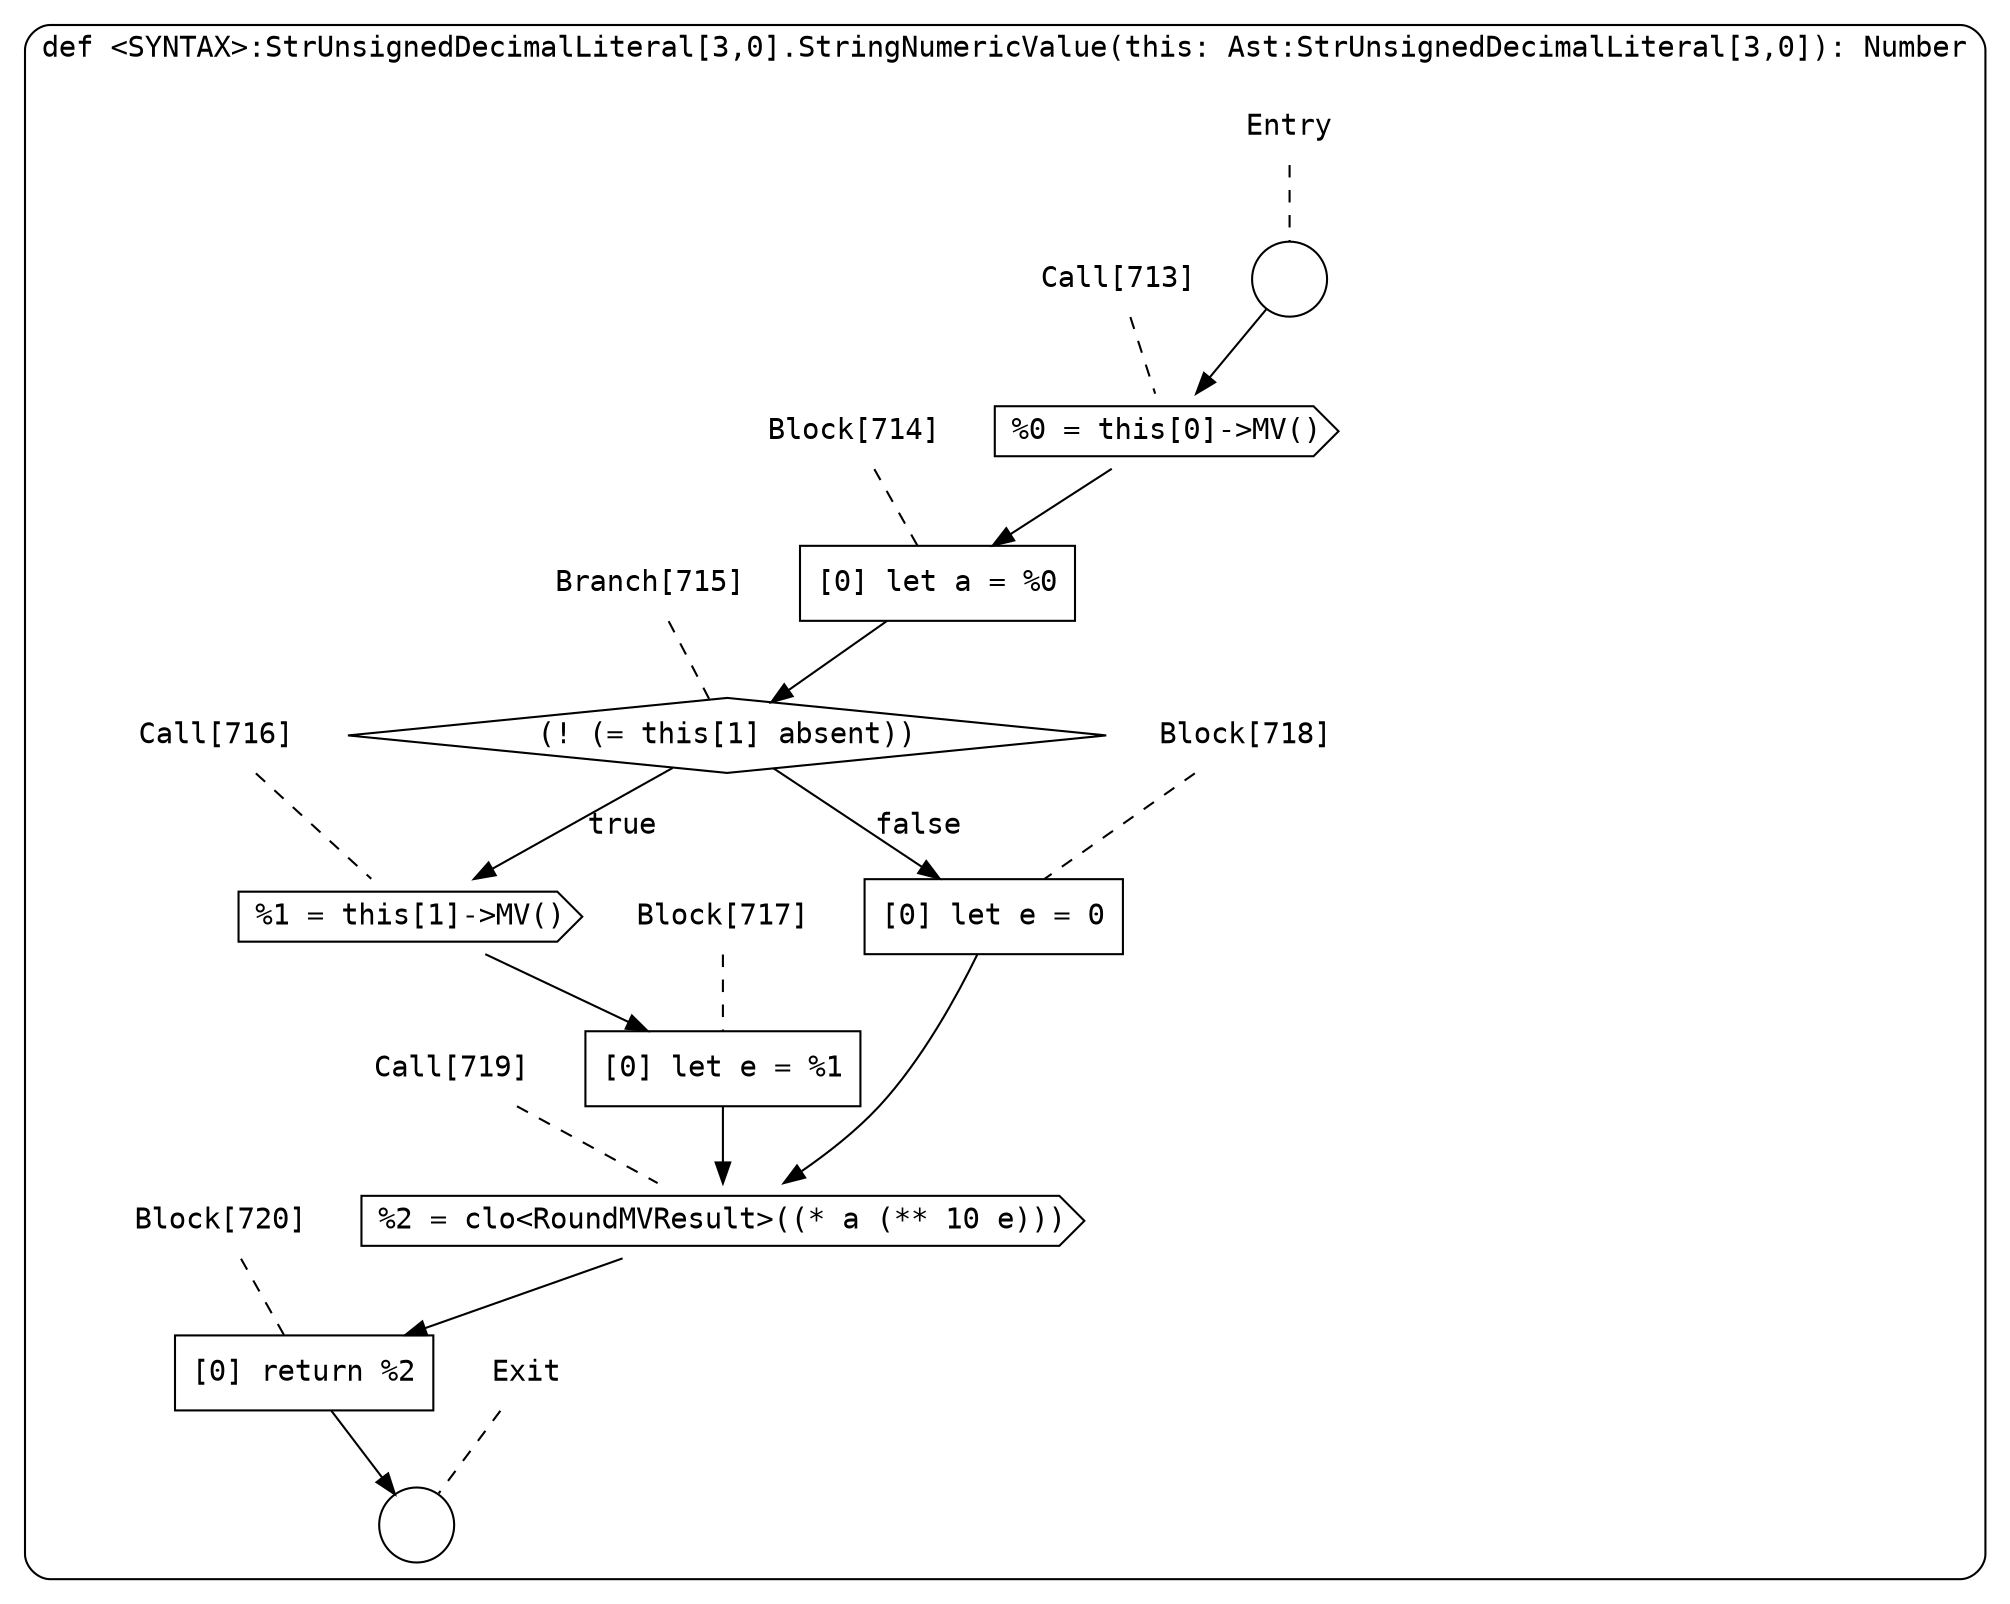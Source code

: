 digraph {
  graph [fontname = "Consolas"]
  node [fontname = "Consolas"]
  edge [fontname = "Consolas"]
  subgraph cluster95 {
    label = "def <SYNTAX>:StrUnsignedDecimalLiteral[3,0].StringNumericValue(this: Ast:StrUnsignedDecimalLiteral[3,0]): Number"
    style = rounded
    cluster95_entry_name [shape=none, label=<<font color="black">Entry</font>>]
    cluster95_entry_name -> cluster95_entry [arrowhead=none, color="black", style=dashed]
    cluster95_entry [shape=circle label=" " color="black" fillcolor="white" style=filled]
    cluster95_entry -> node713 [color="black"]
    cluster95_exit_name [shape=none, label=<<font color="black">Exit</font>>]
    cluster95_exit_name -> cluster95_exit [arrowhead=none, color="black", style=dashed]
    cluster95_exit [shape=circle label=" " color="black" fillcolor="white" style=filled]
    node713_name [shape=none, label=<<font color="black">Call[713]</font>>]
    node713_name -> node713 [arrowhead=none, color="black", style=dashed]
    node713 [shape=cds, label=<<font color="black">%0 = this[0]-&gt;MV()</font>> color="black" fillcolor="white", style=filled]
    node713 -> node714 [color="black"]
    node714_name [shape=none, label=<<font color="black">Block[714]</font>>]
    node714_name -> node714 [arrowhead=none, color="black", style=dashed]
    node714 [shape=box, label=<<font color="black">[0] let a = %0<BR ALIGN="LEFT"/></font>> color="black" fillcolor="white", style=filled]
    node714 -> node715 [color="black"]
    node715_name [shape=none, label=<<font color="black">Branch[715]</font>>]
    node715_name -> node715 [arrowhead=none, color="black", style=dashed]
    node715 [shape=diamond, label=<<font color="black">(! (= this[1] absent))</font>> color="black" fillcolor="white", style=filled]
    node715 -> node716 [label=<<font color="black">true</font>> color="black"]
    node715 -> node718 [label=<<font color="black">false</font>> color="black"]
    node716_name [shape=none, label=<<font color="black">Call[716]</font>>]
    node716_name -> node716 [arrowhead=none, color="black", style=dashed]
    node716 [shape=cds, label=<<font color="black">%1 = this[1]-&gt;MV()</font>> color="black" fillcolor="white", style=filled]
    node716 -> node717 [color="black"]
    node718_name [shape=none, label=<<font color="black">Block[718]</font>>]
    node718_name -> node718 [arrowhead=none, color="black", style=dashed]
    node718 [shape=box, label=<<font color="black">[0] let e = 0<BR ALIGN="LEFT"/></font>> color="black" fillcolor="white", style=filled]
    node718 -> node719 [color="black"]
    node717_name [shape=none, label=<<font color="black">Block[717]</font>>]
    node717_name -> node717 [arrowhead=none, color="black", style=dashed]
    node717 [shape=box, label=<<font color="black">[0] let e = %1<BR ALIGN="LEFT"/></font>> color="black" fillcolor="white", style=filled]
    node717 -> node719 [color="black"]
    node719_name [shape=none, label=<<font color="black">Call[719]</font>>]
    node719_name -> node719 [arrowhead=none, color="black", style=dashed]
    node719 [shape=cds, label=<<font color="black">%2 = clo&lt;RoundMVResult&gt;((* a (** 10 e)))</font>> color="black" fillcolor="white", style=filled]
    node719 -> node720 [color="black"]
    node720_name [shape=none, label=<<font color="black">Block[720]</font>>]
    node720_name -> node720 [arrowhead=none, color="black", style=dashed]
    node720 [shape=box, label=<<font color="black">[0] return %2<BR ALIGN="LEFT"/></font>> color="black" fillcolor="white", style=filled]
    node720 -> cluster95_exit [color="black"]
  }
}